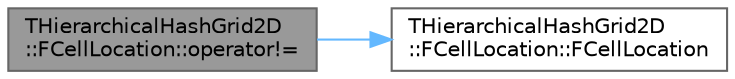 digraph "THierarchicalHashGrid2D::FCellLocation::operator!="
{
 // INTERACTIVE_SVG=YES
 // LATEX_PDF_SIZE
  bgcolor="transparent";
  edge [fontname=Helvetica,fontsize=10,labelfontname=Helvetica,labelfontsize=10];
  node [fontname=Helvetica,fontsize=10,shape=box,height=0.2,width=0.4];
  rankdir="LR";
  Node1 [id="Node000001",label="THierarchicalHashGrid2D\l::FCellLocation::operator!=",height=0.2,width=0.4,color="gray40", fillcolor="grey60", style="filled", fontcolor="black",tooltip=" "];
  Node1 -> Node2 [id="edge1_Node000001_Node000002",color="steelblue1",style="solid",tooltip=" "];
  Node2 [id="Node000002",label="THierarchicalHashGrid2D\l::FCellLocation::FCellLocation",height=0.2,width=0.4,color="grey40", fillcolor="white", style="filled",URL="$da/dcf/structTHierarchicalHashGrid2D_1_1FCellLocation.html#a789abeefca2a694c3e88fce66f2e08d3",tooltip=" "];
}
